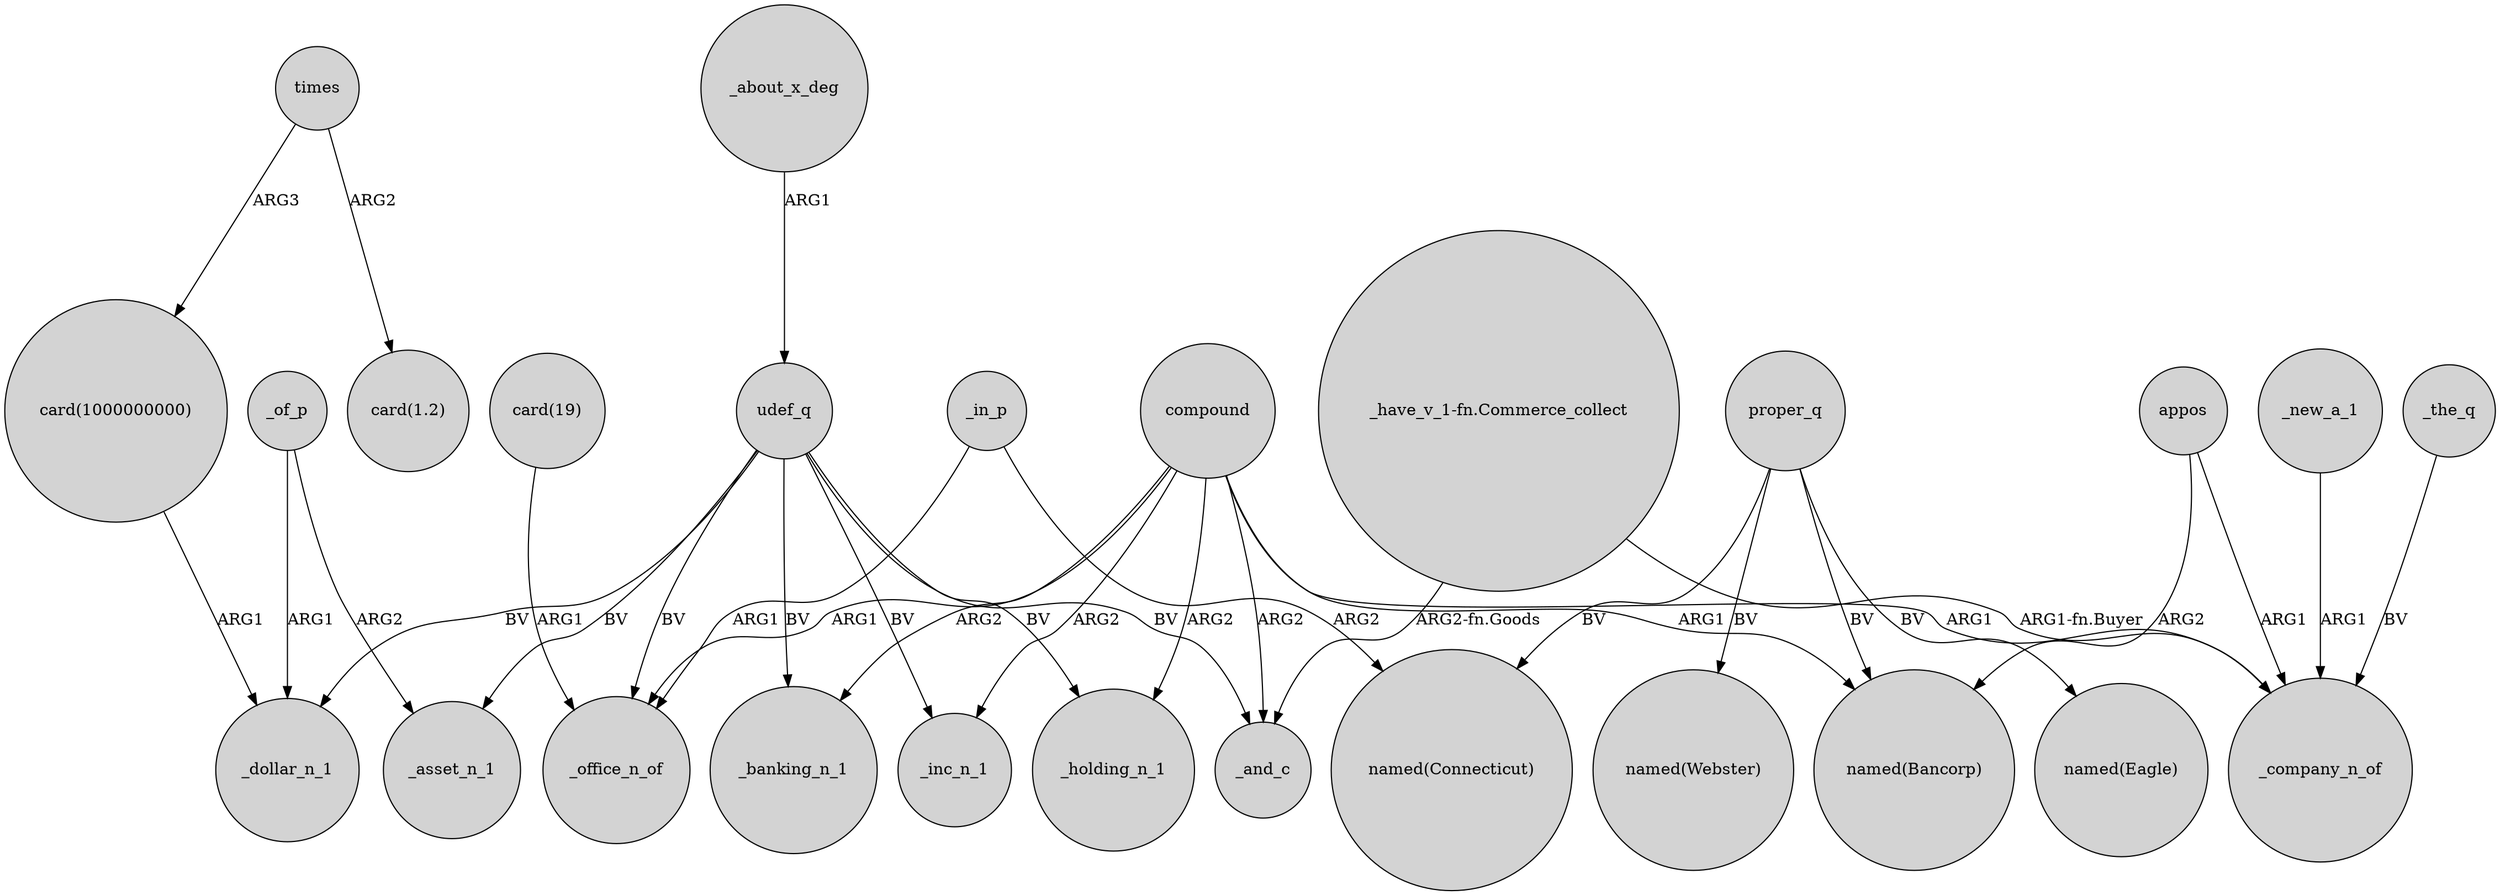 digraph {
	node [shape=circle style=filled]
	_of_p -> _dollar_n_1 [label=ARG1]
	"card(1000000000)" -> _dollar_n_1 [label=ARG1]
	proper_q -> "named(Bancorp)" [label=BV]
	_in_p -> _office_n_of [label=ARG1]
	compound -> _office_n_of [label=ARG1]
	udef_q -> _holding_n_1 [label=BV]
	times -> "card(1.2)" [label=ARG2]
	compound -> "named(Bancorp)" [label=ARG1]
	"_have_v_1-fn.Commerce_collect" -> _company_n_of [label="ARG1-fn.Buyer"]
	"_have_v_1-fn.Commerce_collect" -> _and_c [label="ARG2-fn.Goods"]
	proper_q -> "named(Eagle)" [label=BV]
	compound -> _company_n_of [label=ARG1]
	udef_q -> _and_c [label=BV]
	times -> "card(1000000000)" [label=ARG3]
	udef_q -> _asset_n_1 [label=BV]
	compound -> _and_c [label=ARG2]
	_about_x_deg -> udef_q [label=ARG1]
	udef_q -> _inc_n_1 [label=BV]
	compound -> _inc_n_1 [label=ARG2]
	appos -> "named(Bancorp)" [label=ARG2]
	compound -> _holding_n_1 [label=ARG2]
	proper_q -> "named(Webster)" [label=BV]
	udef_q -> _office_n_of [label=BV]
	udef_q -> _banking_n_1 [label=BV]
	udef_q -> _dollar_n_1 [label=BV]
	compound -> _banking_n_1 [label=ARG2]
	proper_q -> "named(Connecticut)" [label=BV]
	appos -> _company_n_of [label=ARG1]
	"card(19)" -> _office_n_of [label=ARG1]
	_new_a_1 -> _company_n_of [label=ARG1]
	_of_p -> _asset_n_1 [label=ARG2]
	_in_p -> "named(Connecticut)" [label=ARG2]
	_the_q -> _company_n_of [label=BV]
}
